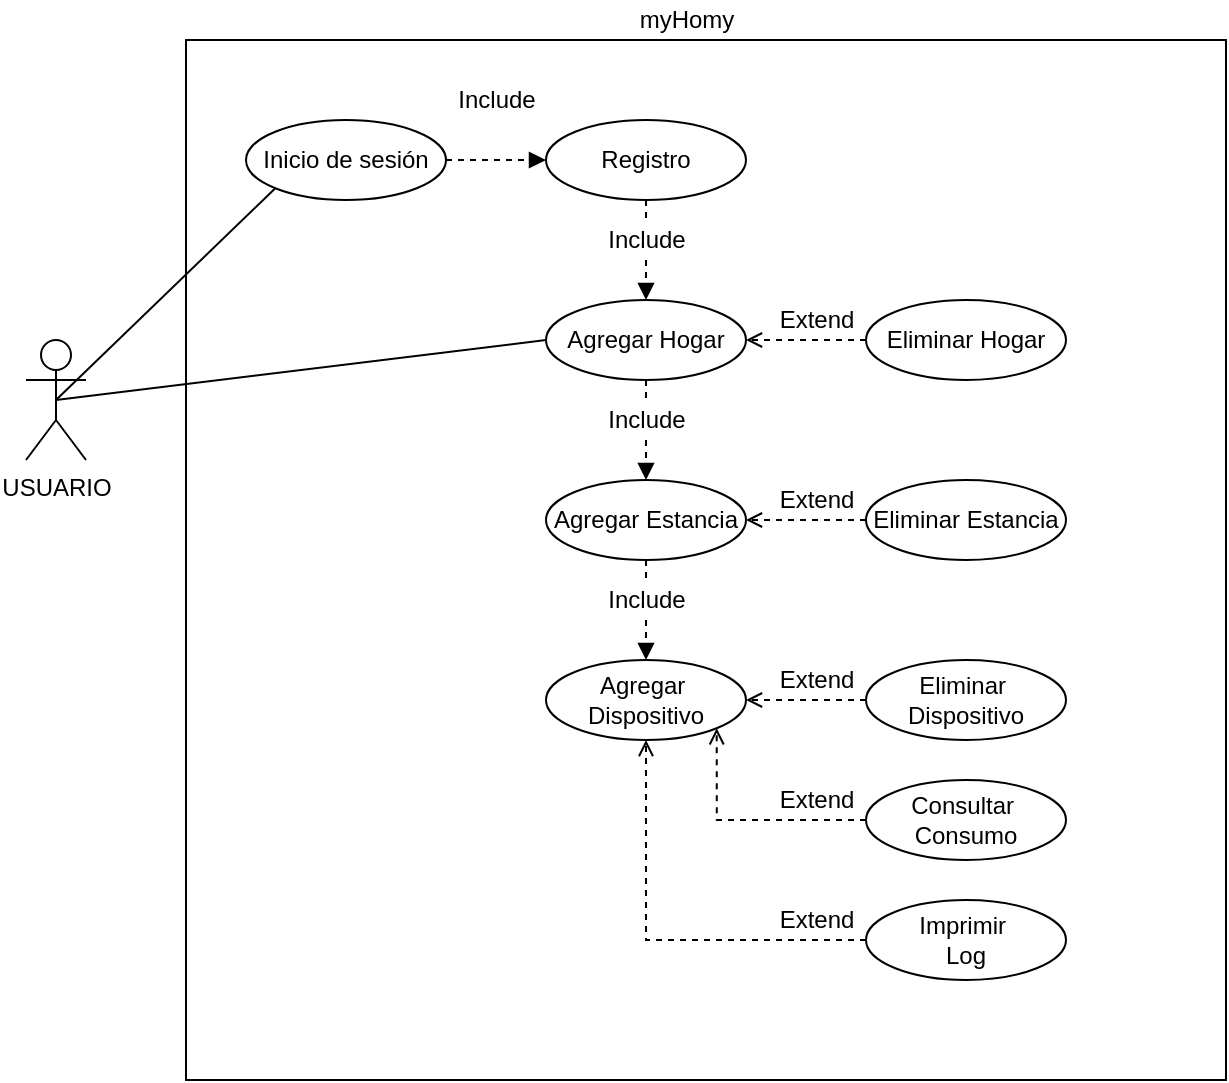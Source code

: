 <mxfile version="18.0.2" type="device"><diagram id="C5RBs43oDa-KdzZeNtuy" name="Page-1"><mxGraphModel dx="2552" dy="510" grid="1" gridSize="10" guides="1" tooltips="1" connect="1" arrows="1" fold="1" page="1" pageScale="1" pageWidth="827" pageHeight="1169" math="0" shadow="0"><root><mxCell id="WIyWlLk6GJQsqaUBKTNV-0"/><mxCell id="WIyWlLk6GJQsqaUBKTNV-1" parent="WIyWlLk6GJQsqaUBKTNV-0"/><mxCell id="XEsccBKWOgqpFHmtxdCb-4" value="" style="whiteSpace=wrap;html=1;aspect=fixed;" vertex="1" parent="WIyWlLk6GJQsqaUBKTNV-1"><mxGeometry x="-1500" y="30" width="520" height="520" as="geometry"/></mxCell><mxCell id="XEsccBKWOgqpFHmtxdCb-17" style="edgeStyle=none;rounded=0;orthogonalLoop=1;jettySize=auto;html=1;exitX=0.5;exitY=0.5;exitDx=0;exitDy=0;exitPerimeter=0;entryX=0;entryY=0.5;entryDx=0;entryDy=0;endArrow=none;endFill=0;" edge="1" parent="WIyWlLk6GJQsqaUBKTNV-1" source="XEsccBKWOgqpFHmtxdCb-0" target="XEsccBKWOgqpFHmtxdCb-16"><mxGeometry relative="1" as="geometry"/></mxCell><mxCell id="XEsccBKWOgqpFHmtxdCb-0" value="USUARIO" style="shape=umlActor;verticalLabelPosition=bottom;verticalAlign=top;html=1;outlineConnect=0;" vertex="1" parent="WIyWlLk6GJQsqaUBKTNV-1"><mxGeometry x="-1580" y="180" width="30" height="60" as="geometry"/></mxCell><mxCell id="XEsccBKWOgqpFHmtxdCb-5" value="myHomy" style="text;html=1;align=center;verticalAlign=middle;resizable=0;points=[];autosize=1;strokeColor=none;fillColor=none;" vertex="1" parent="WIyWlLk6GJQsqaUBKTNV-1"><mxGeometry x="-1280" y="10" width="60" height="20" as="geometry"/></mxCell><mxCell id="XEsccBKWOgqpFHmtxdCb-12" style="rounded=0;orthogonalLoop=1;jettySize=auto;html=1;exitX=1;exitY=0.5;exitDx=0;exitDy=0;entryX=0;entryY=0.5;entryDx=0;entryDy=0;dashed=1;endArrow=block;endFill=1;startArrow=none;" edge="1" parent="WIyWlLk6GJQsqaUBKTNV-1" source="XEsccBKWOgqpFHmtxdCb-8" target="XEsccBKWOgqpFHmtxdCb-11"><mxGeometry relative="1" as="geometry"/></mxCell><mxCell id="XEsccBKWOgqpFHmtxdCb-8" value="Inicio de sesión" style="ellipse;whiteSpace=wrap;html=1;" vertex="1" parent="WIyWlLk6GJQsqaUBKTNV-1"><mxGeometry x="-1470" y="70" width="100" height="40" as="geometry"/></mxCell><mxCell id="XEsccBKWOgqpFHmtxdCb-10" value="" style="endArrow=none;html=1;rounded=0;entryX=0;entryY=1;entryDx=0;entryDy=0;exitX=0.5;exitY=0.5;exitDx=0;exitDy=0;exitPerimeter=0;" edge="1" parent="WIyWlLk6GJQsqaUBKTNV-1" source="XEsccBKWOgqpFHmtxdCb-0" target="XEsccBKWOgqpFHmtxdCb-8"><mxGeometry width="50" height="50" relative="1" as="geometry"><mxPoint x="-1550" y="240" as="sourcePoint"/><mxPoint x="-1500" y="190" as="targetPoint"/></mxGeometry></mxCell><mxCell id="XEsccBKWOgqpFHmtxdCb-11" value="Registro" style="ellipse;whiteSpace=wrap;html=1;" vertex="1" parent="WIyWlLk6GJQsqaUBKTNV-1"><mxGeometry x="-1320" y="70" width="100" height="40" as="geometry"/></mxCell><mxCell id="XEsccBKWOgqpFHmtxdCb-13" value="Include" style="text;html=1;align=center;verticalAlign=middle;resizable=0;points=[];autosize=1;strokeColor=none;fillColor=none;" vertex="1" parent="WIyWlLk6GJQsqaUBKTNV-1"><mxGeometry x="-1370" y="50" width="50" height="20" as="geometry"/></mxCell><mxCell id="XEsccBKWOgqpFHmtxdCb-16" value="Agregar Hogar" style="ellipse;whiteSpace=wrap;html=1;" vertex="1" parent="WIyWlLk6GJQsqaUBKTNV-1"><mxGeometry x="-1320" y="160" width="100" height="40" as="geometry"/></mxCell><mxCell id="XEsccBKWOgqpFHmtxdCb-19" style="rounded=0;orthogonalLoop=1;jettySize=auto;html=1;exitX=0.5;exitY=1;exitDx=0;exitDy=0;entryX=0.5;entryY=0;entryDx=0;entryDy=0;dashed=1;endArrow=block;endFill=1;startArrow=none;" edge="1" parent="WIyWlLk6GJQsqaUBKTNV-1" source="XEsccBKWOgqpFHmtxdCb-20" target="XEsccBKWOgqpFHmtxdCb-16"><mxGeometry relative="1" as="geometry"><mxPoint x="-1260" y="149.5" as="sourcePoint"/><mxPoint x="-1210" y="149.5" as="targetPoint"/></mxGeometry></mxCell><mxCell id="XEsccBKWOgqpFHmtxdCb-20" value="Include" style="text;html=1;align=center;verticalAlign=middle;resizable=0;points=[];autosize=1;strokeColor=none;fillColor=none;" vertex="1" parent="WIyWlLk6GJQsqaUBKTNV-1"><mxGeometry x="-1295" y="120" width="50" height="20" as="geometry"/></mxCell><mxCell id="XEsccBKWOgqpFHmtxdCb-21" value="" style="rounded=0;orthogonalLoop=1;jettySize=auto;html=1;exitX=0.5;exitY=1;exitDx=0;exitDy=0;entryX=0.5;entryY=0;entryDx=0;entryDy=0;dashed=1;endArrow=none;endFill=1;startArrow=none;" edge="1" parent="WIyWlLk6GJQsqaUBKTNV-1" source="XEsccBKWOgqpFHmtxdCb-11" target="XEsccBKWOgqpFHmtxdCb-20"><mxGeometry relative="1" as="geometry"><mxPoint x="-1270" y="110" as="sourcePoint"/><mxPoint x="-1270" y="160" as="targetPoint"/></mxGeometry></mxCell><mxCell id="XEsccBKWOgqpFHmtxdCb-22" value="Eliminar Hogar" style="ellipse;whiteSpace=wrap;html=1;" vertex="1" parent="WIyWlLk6GJQsqaUBKTNV-1"><mxGeometry x="-1160" y="160" width="100" height="40" as="geometry"/></mxCell><mxCell id="XEsccBKWOgqpFHmtxdCb-25" style="rounded=0;orthogonalLoop=1;jettySize=auto;html=1;exitX=0;exitY=0.5;exitDx=0;exitDy=0;dashed=1;endArrow=open;endFill=0;startArrow=none;entryX=1;entryY=0.5;entryDx=0;entryDy=0;" edge="1" parent="WIyWlLk6GJQsqaUBKTNV-1" source="XEsccBKWOgqpFHmtxdCb-22" target="XEsccBKWOgqpFHmtxdCb-16"><mxGeometry relative="1" as="geometry"><mxPoint x="-1360" y="100" as="sourcePoint"/><mxPoint x="-1310" y="100" as="targetPoint"/></mxGeometry></mxCell><mxCell id="XEsccBKWOgqpFHmtxdCb-26" value="Extend" style="text;html=1;align=center;verticalAlign=middle;resizable=0;points=[];autosize=1;strokeColor=none;fillColor=none;" vertex="1" parent="WIyWlLk6GJQsqaUBKTNV-1"><mxGeometry x="-1210" y="160" width="50" height="20" as="geometry"/></mxCell><mxCell id="XEsccBKWOgqpFHmtxdCb-28" value="Agregar Estancia" style="ellipse;whiteSpace=wrap;html=1;" vertex="1" parent="WIyWlLk6GJQsqaUBKTNV-1"><mxGeometry x="-1320" y="250" width="100" height="40" as="geometry"/></mxCell><mxCell id="XEsccBKWOgqpFHmtxdCb-29" style="rounded=0;orthogonalLoop=1;jettySize=auto;html=1;exitX=0.5;exitY=1;exitDx=0;exitDy=0;entryX=0.5;entryY=0;entryDx=0;entryDy=0;dashed=1;endArrow=block;endFill=1;startArrow=none;" edge="1" parent="WIyWlLk6GJQsqaUBKTNV-1" source="XEsccBKWOgqpFHmtxdCb-30" target="XEsccBKWOgqpFHmtxdCb-28"><mxGeometry relative="1" as="geometry"><mxPoint x="-1230" y="240" as="sourcePoint"/><mxPoint x="-1180" y="240" as="targetPoint"/></mxGeometry></mxCell><mxCell id="XEsccBKWOgqpFHmtxdCb-30" value="Include" style="text;html=1;align=center;verticalAlign=middle;resizable=0;points=[];autosize=1;strokeColor=none;fillColor=none;" vertex="1" parent="WIyWlLk6GJQsqaUBKTNV-1"><mxGeometry x="-1295" y="210" width="50" height="20" as="geometry"/></mxCell><mxCell id="XEsccBKWOgqpFHmtxdCb-31" value="" style="rounded=0;orthogonalLoop=1;jettySize=auto;html=1;exitX=0.5;exitY=1;exitDx=0;exitDy=0;entryX=0.5;entryY=0;entryDx=0;entryDy=0;dashed=1;endArrow=none;endFill=1;startArrow=none;" edge="1" parent="WIyWlLk6GJQsqaUBKTNV-1" source="XEsccBKWOgqpFHmtxdCb-16" target="XEsccBKWOgqpFHmtxdCb-30"><mxGeometry relative="1" as="geometry"><mxPoint x="-1270" y="200" as="sourcePoint"/><mxPoint x="-1270" y="250" as="targetPoint"/></mxGeometry></mxCell><mxCell id="XEsccBKWOgqpFHmtxdCb-33" value="Eliminar Estancia" style="ellipse;whiteSpace=wrap;html=1;" vertex="1" parent="WIyWlLk6GJQsqaUBKTNV-1"><mxGeometry x="-1160" y="250" width="100" height="40" as="geometry"/></mxCell><mxCell id="XEsccBKWOgqpFHmtxdCb-34" style="rounded=0;orthogonalLoop=1;jettySize=auto;html=1;exitX=0;exitY=0.5;exitDx=0;exitDy=0;dashed=1;endArrow=open;endFill=0;startArrow=none;entryX=1;entryY=0.5;entryDx=0;entryDy=0;" edge="1" parent="WIyWlLk6GJQsqaUBKTNV-1" source="XEsccBKWOgqpFHmtxdCb-33" target="XEsccBKWOgqpFHmtxdCb-28"><mxGeometry relative="1" as="geometry"><mxPoint x="-1350" y="190" as="sourcePoint"/><mxPoint x="-1210" y="270" as="targetPoint"/></mxGeometry></mxCell><mxCell id="XEsccBKWOgqpFHmtxdCb-35" value="Extend" style="text;html=1;align=center;verticalAlign=middle;resizable=0;points=[];autosize=1;strokeColor=none;fillColor=none;" vertex="1" parent="WIyWlLk6GJQsqaUBKTNV-1"><mxGeometry x="-1210" y="250" width="50" height="20" as="geometry"/></mxCell><mxCell id="XEsccBKWOgqpFHmtxdCb-36" value="Agregar&amp;nbsp;&lt;br&gt;Dispositivo" style="ellipse;whiteSpace=wrap;html=1;" vertex="1" parent="WIyWlLk6GJQsqaUBKTNV-1"><mxGeometry x="-1320" y="340" width="100" height="40" as="geometry"/></mxCell><mxCell id="XEsccBKWOgqpFHmtxdCb-37" style="rounded=0;orthogonalLoop=1;jettySize=auto;html=1;exitX=0.5;exitY=1;exitDx=0;exitDy=0;entryX=0.5;entryY=0;entryDx=0;entryDy=0;dashed=1;endArrow=block;endFill=1;startArrow=none;" edge="1" parent="WIyWlLk6GJQsqaUBKTNV-1" source="XEsccBKWOgqpFHmtxdCb-38" target="XEsccBKWOgqpFHmtxdCb-36"><mxGeometry relative="1" as="geometry"><mxPoint x="-1230" y="340" as="sourcePoint"/><mxPoint x="-1180" y="340" as="targetPoint"/></mxGeometry></mxCell><mxCell id="XEsccBKWOgqpFHmtxdCb-38" value="Include" style="text;html=1;align=center;verticalAlign=middle;resizable=0;points=[];autosize=1;strokeColor=none;fillColor=none;" vertex="1" parent="WIyWlLk6GJQsqaUBKTNV-1"><mxGeometry x="-1295" y="300" width="50" height="20" as="geometry"/></mxCell><mxCell id="XEsccBKWOgqpFHmtxdCb-39" value="" style="rounded=0;orthogonalLoop=1;jettySize=auto;html=1;exitX=0.5;exitY=1;exitDx=0;exitDy=0;entryX=0.5;entryY=0;entryDx=0;entryDy=0;dashed=1;endArrow=none;endFill=1;startArrow=none;" edge="1" parent="WIyWlLk6GJQsqaUBKTNV-1" target="XEsccBKWOgqpFHmtxdCb-38" source="XEsccBKWOgqpFHmtxdCb-28"><mxGeometry relative="1" as="geometry"><mxPoint x="-1270" y="300" as="sourcePoint"/><mxPoint x="-1270" y="350" as="targetPoint"/></mxGeometry></mxCell><mxCell id="XEsccBKWOgqpFHmtxdCb-40" value="Eliminar&amp;nbsp;&lt;br&gt;Dispositivo" style="ellipse;whiteSpace=wrap;html=1;" vertex="1" parent="WIyWlLk6GJQsqaUBKTNV-1"><mxGeometry x="-1160" y="340" width="100" height="40" as="geometry"/></mxCell><mxCell id="XEsccBKWOgqpFHmtxdCb-41" style="rounded=0;orthogonalLoop=1;jettySize=auto;html=1;exitX=0;exitY=0.5;exitDx=0;exitDy=0;dashed=1;endArrow=open;endFill=0;startArrow=none;entryX=1;entryY=0.5;entryDx=0;entryDy=0;" edge="1" parent="WIyWlLk6GJQsqaUBKTNV-1" source="XEsccBKWOgqpFHmtxdCb-40" target="XEsccBKWOgqpFHmtxdCb-36"><mxGeometry relative="1" as="geometry"><mxPoint x="-1340" y="280" as="sourcePoint"/><mxPoint x="-1210" y="360" as="targetPoint"/></mxGeometry></mxCell><mxCell id="XEsccBKWOgqpFHmtxdCb-42" value="Extend" style="text;html=1;align=center;verticalAlign=middle;resizable=0;points=[];autosize=1;strokeColor=none;fillColor=none;" vertex="1" parent="WIyWlLk6GJQsqaUBKTNV-1"><mxGeometry x="-1210" y="340" width="50" height="20" as="geometry"/></mxCell><mxCell id="XEsccBKWOgqpFHmtxdCb-43" value="Consultar&amp;nbsp;&lt;br&gt;Consumo" style="ellipse;whiteSpace=wrap;html=1;" vertex="1" parent="WIyWlLk6GJQsqaUBKTNV-1"><mxGeometry x="-1160" y="400" width="100" height="40" as="geometry"/></mxCell><mxCell id="XEsccBKWOgqpFHmtxdCb-44" style="rounded=0;orthogonalLoop=1;jettySize=auto;html=1;exitX=0;exitY=0.5;exitDx=0;exitDy=0;dashed=1;endArrow=open;endFill=0;startArrow=none;edgeStyle=orthogonalEdgeStyle;entryX=1;entryY=1;entryDx=0;entryDy=0;" edge="1" parent="WIyWlLk6GJQsqaUBKTNV-1" source="XEsccBKWOgqpFHmtxdCb-43" target="XEsccBKWOgqpFHmtxdCb-36"><mxGeometry relative="1" as="geometry"><mxPoint x="-1330" y="340" as="sourcePoint"/><mxPoint x="-1220" y="360" as="targetPoint"/></mxGeometry></mxCell><mxCell id="XEsccBKWOgqpFHmtxdCb-45" value="Extend" style="text;html=1;align=center;verticalAlign=middle;resizable=0;points=[];autosize=1;strokeColor=none;fillColor=none;" vertex="1" parent="WIyWlLk6GJQsqaUBKTNV-1"><mxGeometry x="-1210" y="400" width="50" height="20" as="geometry"/></mxCell><mxCell id="XEsccBKWOgqpFHmtxdCb-46" value="Imprimir&amp;nbsp;&lt;br&gt;Log" style="ellipse;whiteSpace=wrap;html=1;" vertex="1" parent="WIyWlLk6GJQsqaUBKTNV-1"><mxGeometry x="-1160" y="460" width="100" height="40" as="geometry"/></mxCell><mxCell id="XEsccBKWOgqpFHmtxdCb-47" style="rounded=0;orthogonalLoop=1;jettySize=auto;html=1;exitX=0;exitY=0.5;exitDx=0;exitDy=0;dashed=1;endArrow=open;endFill=0;startArrow=none;entryX=0.5;entryY=1;entryDx=0;entryDy=0;edgeStyle=orthogonalEdgeStyle;" edge="1" parent="WIyWlLk6GJQsqaUBKTNV-1" source="XEsccBKWOgqpFHmtxdCb-46" target="XEsccBKWOgqpFHmtxdCb-36"><mxGeometry relative="1" as="geometry"><mxPoint x="-1340" y="400" as="sourcePoint"/><mxPoint x="-1220" y="480" as="targetPoint"/></mxGeometry></mxCell><mxCell id="XEsccBKWOgqpFHmtxdCb-48" value="Extend" style="text;html=1;align=center;verticalAlign=middle;resizable=0;points=[];autosize=1;strokeColor=none;fillColor=none;" vertex="1" parent="WIyWlLk6GJQsqaUBKTNV-1"><mxGeometry x="-1210" y="460" width="50" height="20" as="geometry"/></mxCell></root></mxGraphModel></diagram></mxfile>